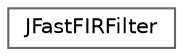 digraph "Graphical Class Hierarchy"
{
 // LATEX_PDF_SIZE
  bgcolor="transparent";
  edge [fontname=Helvetica,fontsize=10,labelfontname=Helvetica,labelfontsize=10];
  node [fontname=Helvetica,fontsize=10,shape=box,height=0.2,width=0.4];
  rankdir="LR";
  Node0 [id="Node000000",label="JFastFIRFilter",height=0.2,width=0.4,color="grey40", fillcolor="white", style="filled",URL="$class_j_fast_f_i_r_filter.html",tooltip=" "];
}
